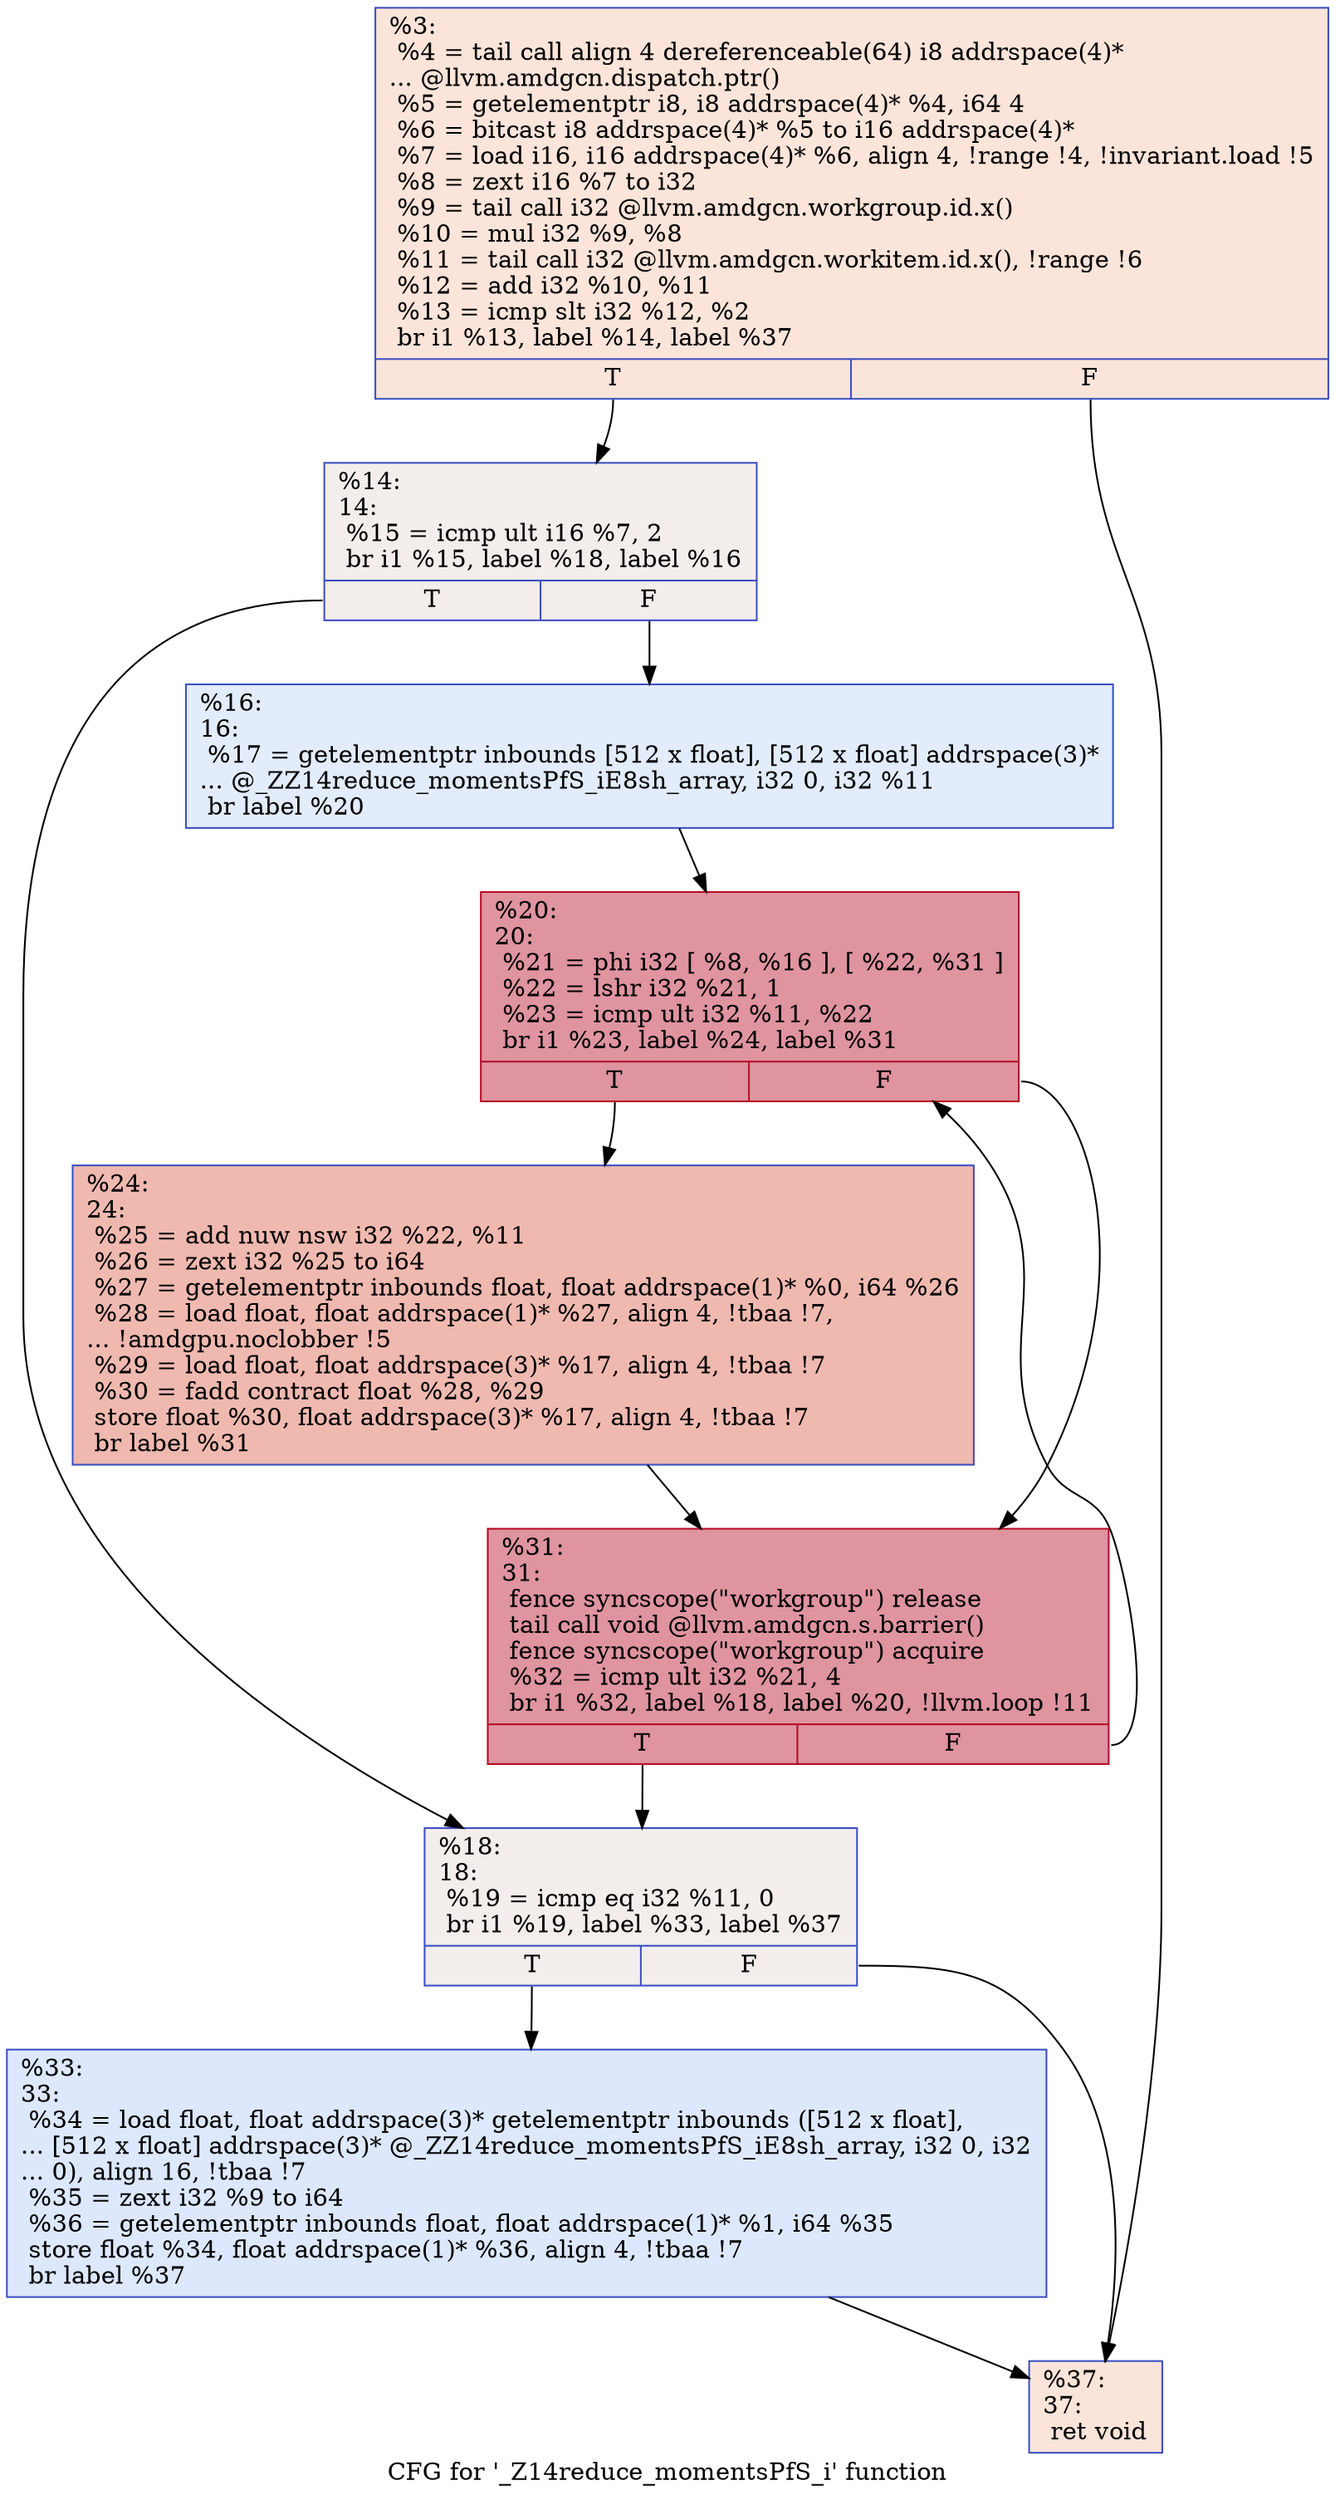 digraph "CFG for '_Z14reduce_momentsPfS_i' function" {
	label="CFG for '_Z14reduce_momentsPfS_i' function";

	Node0x63841e0 [shape=record,color="#3d50c3ff", style=filled, fillcolor="#f5c1a970",label="{%3:\l  %4 = tail call align 4 dereferenceable(64) i8 addrspace(4)*\l... @llvm.amdgcn.dispatch.ptr()\l  %5 = getelementptr i8, i8 addrspace(4)* %4, i64 4\l  %6 = bitcast i8 addrspace(4)* %5 to i16 addrspace(4)*\l  %7 = load i16, i16 addrspace(4)* %6, align 4, !range !4, !invariant.load !5\l  %8 = zext i16 %7 to i32\l  %9 = tail call i32 @llvm.amdgcn.workgroup.id.x()\l  %10 = mul i32 %9, %8\l  %11 = tail call i32 @llvm.amdgcn.workitem.id.x(), !range !6\l  %12 = add i32 %10, %11\l  %13 = icmp slt i32 %12, %2\l  br i1 %13, label %14, label %37\l|{<s0>T|<s1>F}}"];
	Node0x63841e0:s0 -> Node0x63860e0;
	Node0x63841e0:s1 -> Node0x6386170;
	Node0x63860e0 [shape=record,color="#3d50c3ff", style=filled, fillcolor="#e3d9d370",label="{%14:\l14:                                               \l  %15 = icmp ult i16 %7, 2\l  br i1 %15, label %18, label %16\l|{<s0>T|<s1>F}}"];
	Node0x63860e0:s0 -> Node0x6386340;
	Node0x63860e0:s1 -> Node0x6386390;
	Node0x6386390 [shape=record,color="#3d50c3ff", style=filled, fillcolor="#bfd3f670",label="{%16:\l16:                                               \l  %17 = getelementptr inbounds [512 x float], [512 x float] addrspace(3)*\l... @_ZZ14reduce_momentsPfS_iE8sh_array, i32 0, i32 %11\l  br label %20\l}"];
	Node0x6386390 -> Node0x63865e0;
	Node0x6386340 [shape=record,color="#3d50c3ff", style=filled, fillcolor="#e3d9d370",label="{%18:\l18:                                               \l  %19 = icmp eq i32 %11, 0\l  br i1 %19, label %33, label %37\l|{<s0>T|<s1>F}}"];
	Node0x6386340:s0 -> Node0x63867f0;
	Node0x6386340:s1 -> Node0x6386170;
	Node0x63865e0 [shape=record,color="#b70d28ff", style=filled, fillcolor="#b70d2870",label="{%20:\l20:                                               \l  %21 = phi i32 [ %8, %16 ], [ %22, %31 ]\l  %22 = lshr i32 %21, 1\l  %23 = icmp ult i32 %11, %22\l  br i1 %23, label %24, label %31\l|{<s0>T|<s1>F}}"];
	Node0x63865e0:s0 -> Node0x6386b80;
	Node0x63865e0:s1 -> Node0x63868f0;
	Node0x6386b80 [shape=record,color="#3d50c3ff", style=filled, fillcolor="#de614d70",label="{%24:\l24:                                               \l  %25 = add nuw nsw i32 %22, %11\l  %26 = zext i32 %25 to i64\l  %27 = getelementptr inbounds float, float addrspace(1)* %0, i64 %26\l  %28 = load float, float addrspace(1)* %27, align 4, !tbaa !7,\l... !amdgpu.noclobber !5\l  %29 = load float, float addrspace(3)* %17, align 4, !tbaa !7\l  %30 = fadd contract float %28, %29\l  store float %30, float addrspace(3)* %17, align 4, !tbaa !7\l  br label %31\l}"];
	Node0x6386b80 -> Node0x63868f0;
	Node0x63868f0 [shape=record,color="#b70d28ff", style=filled, fillcolor="#b70d2870",label="{%31:\l31:                                               \l  fence syncscope(\"workgroup\") release\l  tail call void @llvm.amdgcn.s.barrier()\l  fence syncscope(\"workgroup\") acquire\l  %32 = icmp ult i32 %21, 4\l  br i1 %32, label %18, label %20, !llvm.loop !11\l|{<s0>T|<s1>F}}"];
	Node0x63868f0:s0 -> Node0x6386340;
	Node0x63868f0:s1 -> Node0x63865e0;
	Node0x63867f0 [shape=record,color="#3d50c3ff", style=filled, fillcolor="#b2ccfb70",label="{%33:\l33:                                               \l  %34 = load float, float addrspace(3)* getelementptr inbounds ([512 x float],\l... [512 x float] addrspace(3)* @_ZZ14reduce_momentsPfS_iE8sh_array, i32 0, i32\l... 0), align 16, !tbaa !7\l  %35 = zext i32 %9 to i64\l  %36 = getelementptr inbounds float, float addrspace(1)* %1, i64 %35\l  store float %34, float addrspace(1)* %36, align 4, !tbaa !7\l  br label %37\l}"];
	Node0x63867f0 -> Node0x6386170;
	Node0x6386170 [shape=record,color="#3d50c3ff", style=filled, fillcolor="#f5c1a970",label="{%37:\l37:                                               \l  ret void\l}"];
}
